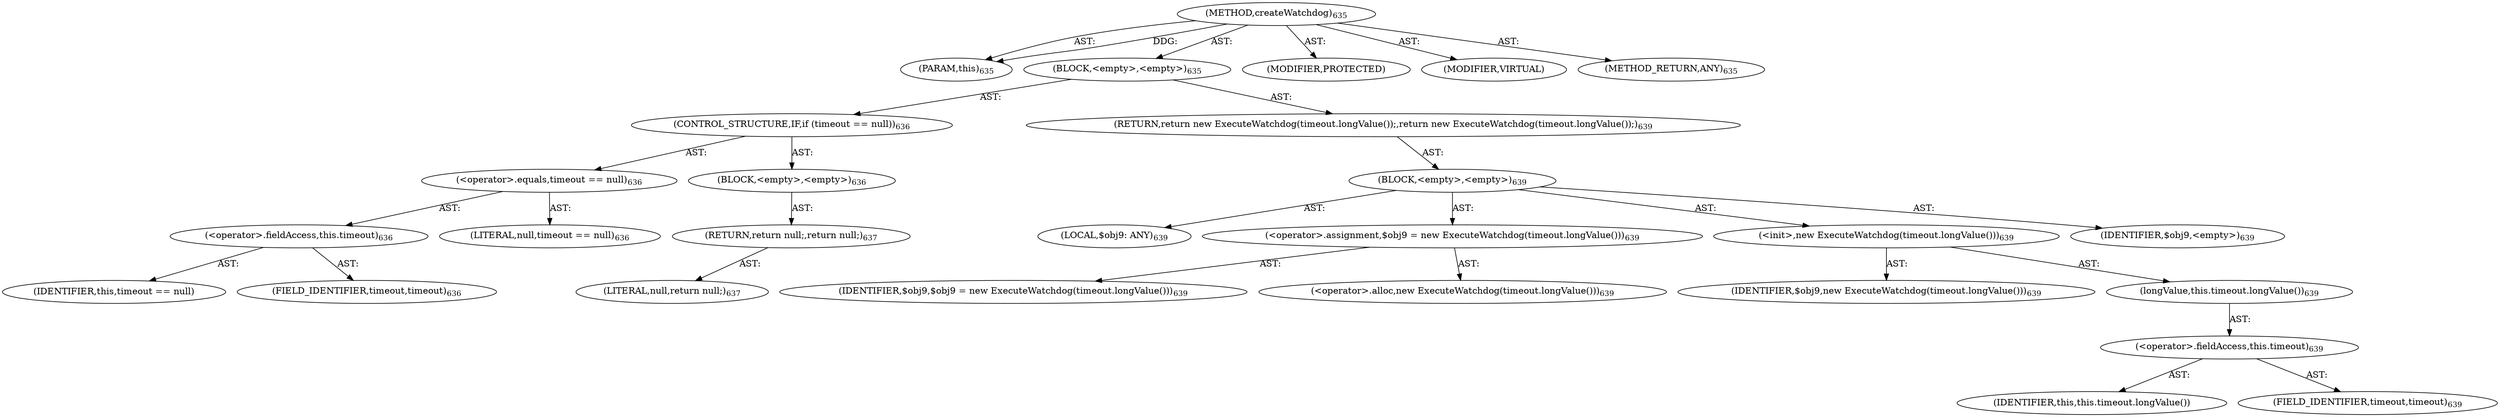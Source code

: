 digraph "createWatchdog" {  
"111669149729" [label = <(METHOD,createWatchdog)<SUB>635</SUB>> ]
"115964117053" [label = <(PARAM,this)<SUB>635</SUB>> ]
"25769803855" [label = <(BLOCK,&lt;empty&gt;,&lt;empty&gt;)<SUB>635</SUB>> ]
"47244640294" [label = <(CONTROL_STRUCTURE,IF,if (timeout == null))<SUB>636</SUB>> ]
"30064771374" [label = <(&lt;operator&gt;.equals,timeout == null)<SUB>636</SUB>> ]
"30064771375" [label = <(&lt;operator&gt;.fieldAccess,this.timeout)<SUB>636</SUB>> ]
"68719476988" [label = <(IDENTIFIER,this,timeout == null)> ]
"55834574932" [label = <(FIELD_IDENTIFIER,timeout,timeout)<SUB>636</SUB>> ]
"90194313273" [label = <(LITERAL,null,timeout == null)<SUB>636</SUB>> ]
"25769803856" [label = <(BLOCK,&lt;empty&gt;,&lt;empty&gt;)<SUB>636</SUB>> ]
"146028888075" [label = <(RETURN,return null;,return null;)<SUB>637</SUB>> ]
"90194313274" [label = <(LITERAL,null,return null;)<SUB>637</SUB>> ]
"146028888076" [label = <(RETURN,return new ExecuteWatchdog(timeout.longValue());,return new ExecuteWatchdog(timeout.longValue());)<SUB>639</SUB>> ]
"25769803857" [label = <(BLOCK,&lt;empty&gt;,&lt;empty&gt;)<SUB>639</SUB>> ]
"94489280537" [label = <(LOCAL,$obj9: ANY)<SUB>639</SUB>> ]
"30064771376" [label = <(&lt;operator&gt;.assignment,$obj9 = new ExecuteWatchdog(timeout.longValue()))<SUB>639</SUB>> ]
"68719476989" [label = <(IDENTIFIER,$obj9,$obj9 = new ExecuteWatchdog(timeout.longValue()))<SUB>639</SUB>> ]
"30064771377" [label = <(&lt;operator&gt;.alloc,new ExecuteWatchdog(timeout.longValue()))<SUB>639</SUB>> ]
"30064771378" [label = <(&lt;init&gt;,new ExecuteWatchdog(timeout.longValue()))<SUB>639</SUB>> ]
"68719476990" [label = <(IDENTIFIER,$obj9,new ExecuteWatchdog(timeout.longValue()))<SUB>639</SUB>> ]
"30064771379" [label = <(longValue,this.timeout.longValue())<SUB>639</SUB>> ]
"30064771380" [label = <(&lt;operator&gt;.fieldAccess,this.timeout)<SUB>639</SUB>> ]
"68719476991" [label = <(IDENTIFIER,this,this.timeout.longValue())> ]
"55834574933" [label = <(FIELD_IDENTIFIER,timeout,timeout)<SUB>639</SUB>> ]
"68719476992" [label = <(IDENTIFIER,$obj9,&lt;empty&gt;)<SUB>639</SUB>> ]
"133143986257" [label = <(MODIFIER,PROTECTED)> ]
"133143986258" [label = <(MODIFIER,VIRTUAL)> ]
"128849018913" [label = <(METHOD_RETURN,ANY)<SUB>635</SUB>> ]
  "111669149729" -> "115964117053"  [ label = "AST: "] 
  "111669149729" -> "25769803855"  [ label = "AST: "] 
  "111669149729" -> "133143986257"  [ label = "AST: "] 
  "111669149729" -> "133143986258"  [ label = "AST: "] 
  "111669149729" -> "128849018913"  [ label = "AST: "] 
  "25769803855" -> "47244640294"  [ label = "AST: "] 
  "25769803855" -> "146028888076"  [ label = "AST: "] 
  "47244640294" -> "30064771374"  [ label = "AST: "] 
  "47244640294" -> "25769803856"  [ label = "AST: "] 
  "30064771374" -> "30064771375"  [ label = "AST: "] 
  "30064771374" -> "90194313273"  [ label = "AST: "] 
  "30064771375" -> "68719476988"  [ label = "AST: "] 
  "30064771375" -> "55834574932"  [ label = "AST: "] 
  "25769803856" -> "146028888075"  [ label = "AST: "] 
  "146028888075" -> "90194313274"  [ label = "AST: "] 
  "146028888076" -> "25769803857"  [ label = "AST: "] 
  "25769803857" -> "94489280537"  [ label = "AST: "] 
  "25769803857" -> "30064771376"  [ label = "AST: "] 
  "25769803857" -> "30064771378"  [ label = "AST: "] 
  "25769803857" -> "68719476992"  [ label = "AST: "] 
  "30064771376" -> "68719476989"  [ label = "AST: "] 
  "30064771376" -> "30064771377"  [ label = "AST: "] 
  "30064771378" -> "68719476990"  [ label = "AST: "] 
  "30064771378" -> "30064771379"  [ label = "AST: "] 
  "30064771379" -> "30064771380"  [ label = "AST: "] 
  "30064771380" -> "68719476991"  [ label = "AST: "] 
  "30064771380" -> "55834574933"  [ label = "AST: "] 
  "111669149729" -> "115964117053"  [ label = "DDG: "] 
}

